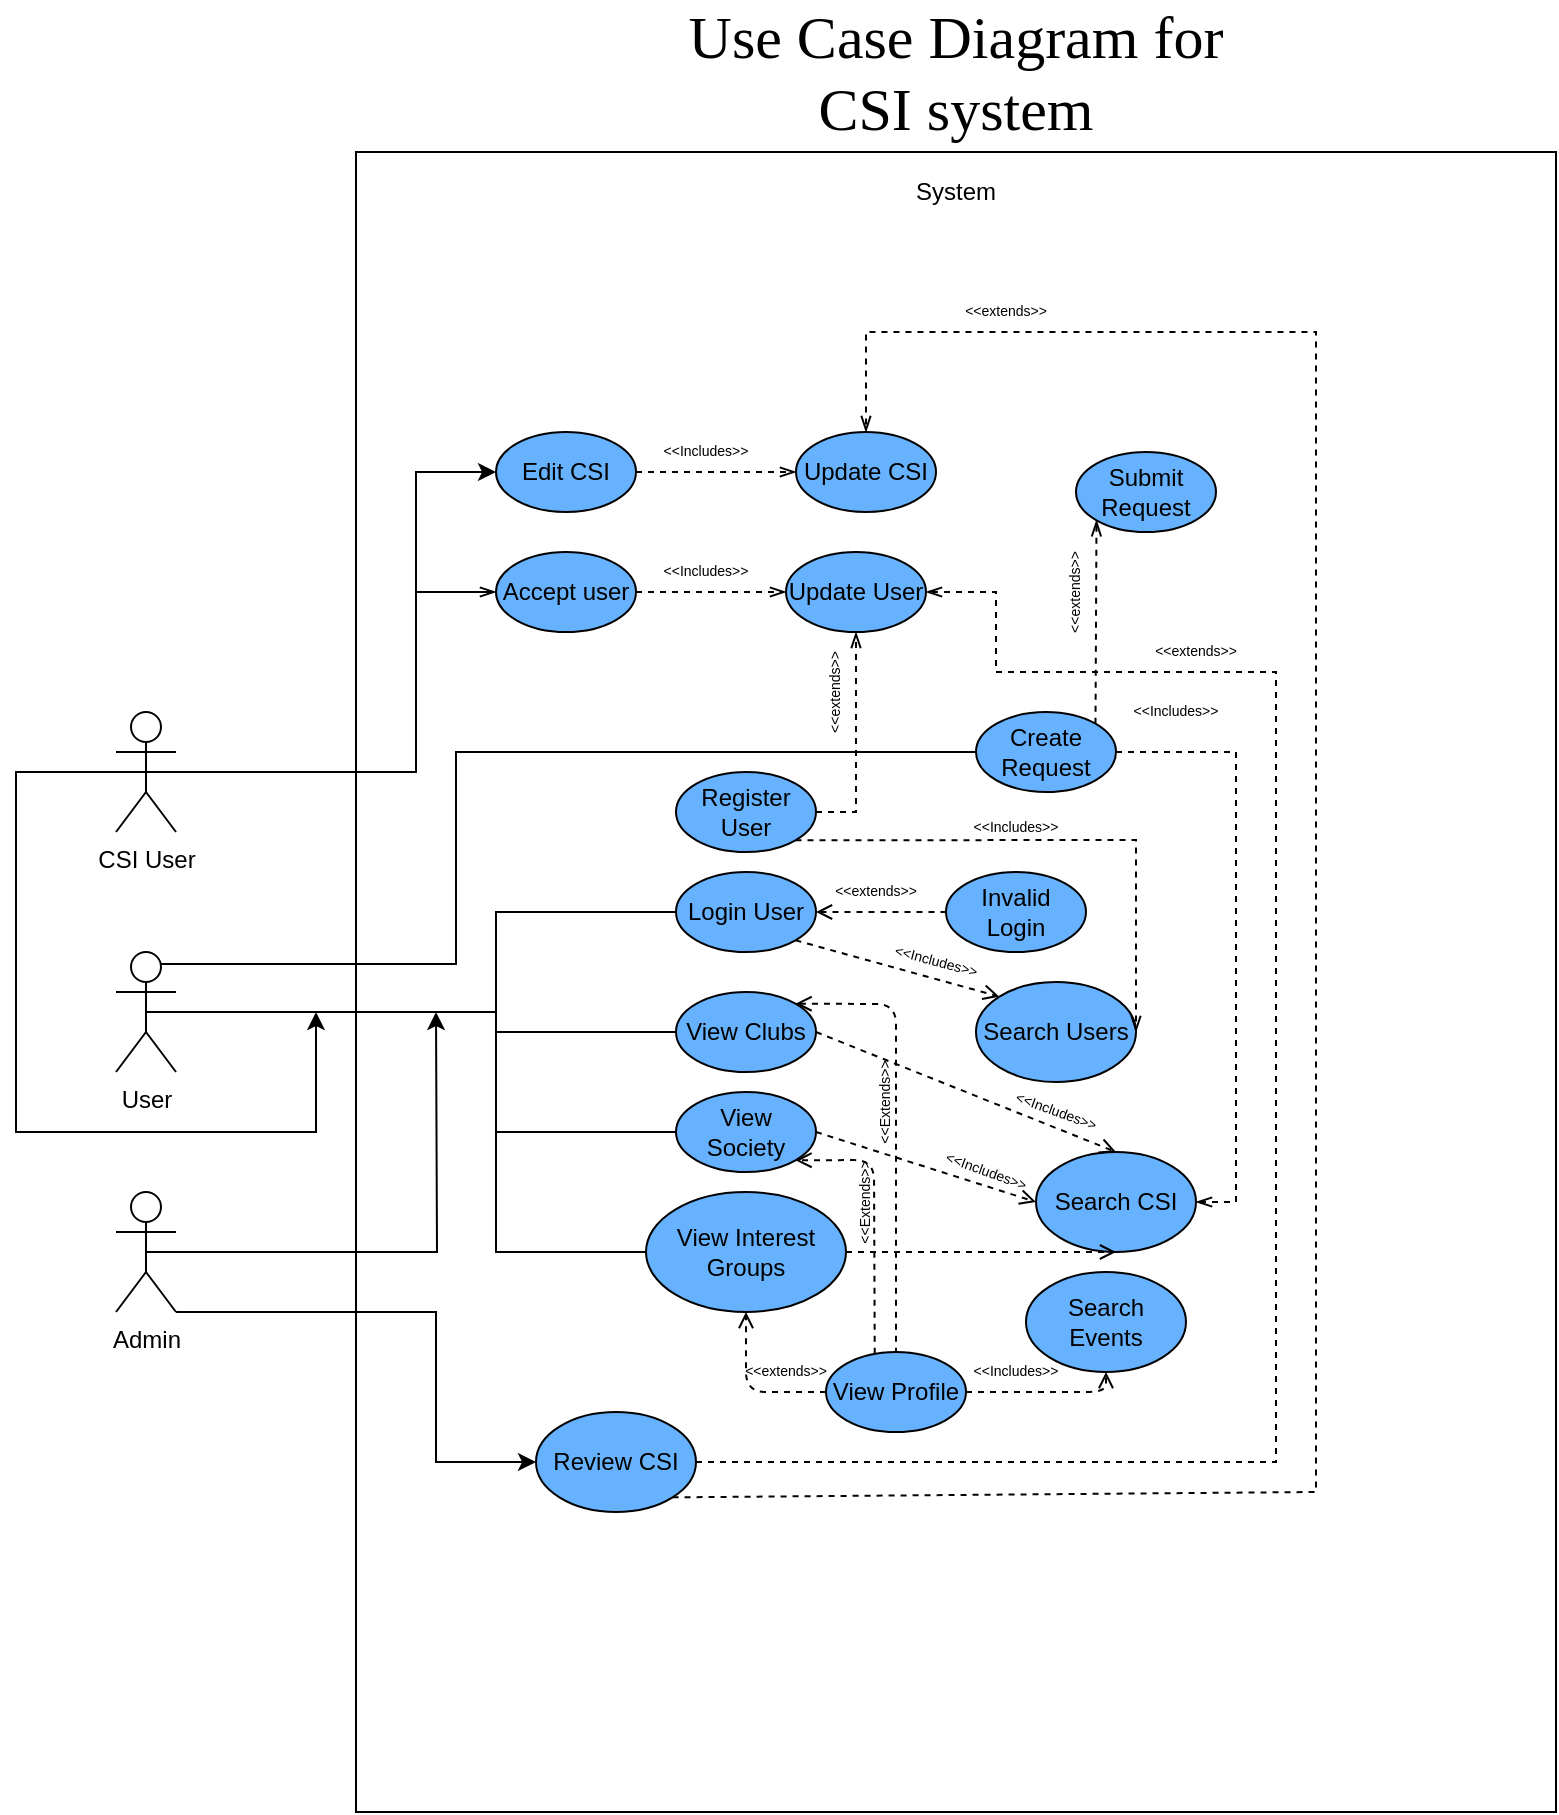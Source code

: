 <mxfile version="13.1.1" type="github">
  <diagram id="K0m3Yvn-BNH7TDLMjK33" name="Page-1">
    <mxGraphModel dx="2272" dy="1813" grid="1" gridSize="10" guides="1" tooltips="1" connect="1" arrows="1" fold="1" page="1" pageScale="1" pageWidth="850" pageHeight="1100" math="0" shadow="0">
      <root>
        <mxCell id="0" />
        <mxCell id="1" parent="0" />
        <mxCell id="szR2yDTY2ZWLf-qTvKoL-5" value="" style="rounded=0;whiteSpace=wrap;html=1;fillColor=#FFFFFF;" parent="1" vertex="1">
          <mxGeometry x="130" y="-200" width="600" height="830" as="geometry" />
        </mxCell>
        <mxCell id="CI1X7om16eXyi5wUVuE_-8" style="edgeStyle=orthogonalEdgeStyle;rounded=0;orthogonalLoop=1;jettySize=auto;html=1;exitX=0.75;exitY=0.1;exitDx=0;exitDy=0;exitPerimeter=0;entryX=0;entryY=0.5;entryDx=0;entryDy=0;endArrow=none;endFill=0;fontFamily=Times New Roman;fontSize=30;" parent="1" source="szR2yDTY2ZWLf-qTvKoL-1" target="CI1X7om16eXyi5wUVuE_-6" edge="1">
          <mxGeometry relative="1" as="geometry">
            <Array as="points">
              <mxPoint x="180" y="206" />
              <mxPoint x="180" y="100" />
            </Array>
          </mxGeometry>
        </mxCell>
        <mxCell id="szR2yDTY2ZWLf-qTvKoL-1" value="User" style="shape=umlActor;verticalLabelPosition=bottom;labelBackgroundColor=#ffffff;verticalAlign=top;html=1;outlineConnect=0;" parent="1" vertex="1">
          <mxGeometry x="10" y="200" width="30" height="60" as="geometry" />
        </mxCell>
        <mxCell id="szR2yDTY2ZWLf-qTvKoL-6" value="System" style="text;html=1;strokeColor=none;fillColor=none;align=center;verticalAlign=middle;whiteSpace=wrap;rounded=0;" parent="1" vertex="1">
          <mxGeometry x="410" y="-190" width="40" height="20" as="geometry" />
        </mxCell>
        <mxCell id="szR2yDTY2ZWLf-qTvKoL-7" value="Login User" style="ellipse;whiteSpace=wrap;html=1;fillColor=#66B2FF;" parent="1" vertex="1">
          <mxGeometry x="290" y="160" width="70" height="40" as="geometry" />
        </mxCell>
        <mxCell id="szR2yDTY2ZWLf-qTvKoL-8" value="" style="endArrow=none;html=1;exitX=0.5;exitY=0.5;exitDx=0;exitDy=0;exitPerimeter=0;entryX=0;entryY=0.5;entryDx=0;entryDy=0;rounded=0;" parent="1" source="szR2yDTY2ZWLf-qTvKoL-1" target="szR2yDTY2ZWLf-qTvKoL-7" edge="1">
          <mxGeometry width="50" height="50" relative="1" as="geometry">
            <mxPoint x="180" y="280" as="sourcePoint" />
            <mxPoint x="230" y="230" as="targetPoint" />
            <Array as="points">
              <mxPoint x="200" y="230" />
              <mxPoint x="200" y="180" />
            </Array>
          </mxGeometry>
        </mxCell>
        <mxCell id="szR2yDTY2ZWLf-qTvKoL-9" value="Invalid&lt;br&gt;Login" style="ellipse;whiteSpace=wrap;html=1;fillColor=#66B2FF;" parent="1" vertex="1">
          <mxGeometry x="425" y="160" width="70" height="40" as="geometry" />
        </mxCell>
        <mxCell id="szR2yDTY2ZWLf-qTvKoL-10" value="" style="endArrow=none;dashed=1;html=1;exitX=1;exitY=0.5;exitDx=0;exitDy=0;entryX=0;entryY=0.5;entryDx=0;entryDy=0;startArrow=open;startFill=0;" parent="1" source="szR2yDTY2ZWLf-qTvKoL-7" target="szR2yDTY2ZWLf-qTvKoL-9" edge="1">
          <mxGeometry width="50" height="50" relative="1" as="geometry">
            <mxPoint x="400" y="420" as="sourcePoint" />
            <mxPoint x="450" y="370" as="targetPoint" />
          </mxGeometry>
        </mxCell>
        <mxCell id="szR2yDTY2ZWLf-qTvKoL-11" value="&amp;lt;&amp;lt;extends&amp;gt;&amp;gt;" style="text;html=1;strokeColor=none;fillColor=none;align=center;verticalAlign=middle;whiteSpace=wrap;rounded=0;fontSize=7;" parent="1" vertex="1">
          <mxGeometry x="370" y="160" width="40" height="20" as="geometry" />
        </mxCell>
        <mxCell id="szR2yDTY2ZWLf-qTvKoL-12" value="View Clubs" style="ellipse;whiteSpace=wrap;html=1;fillColor=#66B2FF;" parent="1" vertex="1">
          <mxGeometry x="290" y="220" width="70" height="40" as="geometry" />
        </mxCell>
        <mxCell id="szR2yDTY2ZWLf-qTvKoL-13" value="View Society" style="ellipse;whiteSpace=wrap;html=1;fillColor=#66B2FF;" parent="1" vertex="1">
          <mxGeometry x="290" y="270" width="70" height="40" as="geometry" />
        </mxCell>
        <mxCell id="szR2yDTY2ZWLf-qTvKoL-14" value="View Interest Groups" style="ellipse;whiteSpace=wrap;html=1;fillColor=#66B2FF;" parent="1" vertex="1">
          <mxGeometry x="275" y="320" width="100" height="60" as="geometry" />
        </mxCell>
        <mxCell id="szR2yDTY2ZWLf-qTvKoL-15" value="" style="endArrow=none;html=1;fontSize=10;entryX=0;entryY=0.5;entryDx=0;entryDy=0;rounded=0;" parent="1" target="szR2yDTY2ZWLf-qTvKoL-14" edge="1">
          <mxGeometry width="50" height="50" relative="1" as="geometry">
            <mxPoint x="200" y="230" as="sourcePoint" />
            <mxPoint x="450" y="370" as="targetPoint" />
            <Array as="points">
              <mxPoint x="200" y="350" />
            </Array>
          </mxGeometry>
        </mxCell>
        <mxCell id="szR2yDTY2ZWLf-qTvKoL-16" value="" style="endArrow=none;html=1;fontSize=10;exitX=0;exitY=0.5;exitDx=0;exitDy=0;" parent="1" source="szR2yDTY2ZWLf-qTvKoL-13" edge="1">
          <mxGeometry width="50" height="50" relative="1" as="geometry">
            <mxPoint x="400" y="420" as="sourcePoint" />
            <mxPoint x="200" y="290" as="targetPoint" />
          </mxGeometry>
        </mxCell>
        <mxCell id="szR2yDTY2ZWLf-qTvKoL-17" value="" style="endArrow=none;html=1;fontSize=10;exitX=0;exitY=0.5;exitDx=0;exitDy=0;" parent="1" source="szR2yDTY2ZWLf-qTvKoL-12" edge="1">
          <mxGeometry width="50" height="50" relative="1" as="geometry">
            <mxPoint x="400" y="420" as="sourcePoint" />
            <mxPoint x="200" y="240" as="targetPoint" />
          </mxGeometry>
        </mxCell>
        <mxCell id="szR2yDTY2ZWLf-qTvKoL-18" value="&lt;font style=&quot;font-size: 12px&quot;&gt;&lt;font style=&quot;font-size: 12px&quot;&gt;S&lt;/font&gt;earch Users&lt;/font&gt;" style="ellipse;whiteSpace=wrap;html=1;fillColor=#66B2FF;fontSize=10;" parent="1" vertex="1">
          <mxGeometry x="440" y="215" width="80" height="50" as="geometry" />
        </mxCell>
        <mxCell id="szR2yDTY2ZWLf-qTvKoL-19" value="" style="endArrow=open;html=1;fontSize=10;exitX=1;exitY=1;exitDx=0;exitDy=0;entryX=0;entryY=0;entryDx=0;entryDy=0;dashed=1;endFill=0;" parent="1" source="szR2yDTY2ZWLf-qTvKoL-7" target="szR2yDTY2ZWLf-qTvKoL-18" edge="1">
          <mxGeometry width="50" height="50" relative="1" as="geometry">
            <mxPoint x="400" y="420" as="sourcePoint" />
            <mxPoint x="450" y="370" as="targetPoint" />
          </mxGeometry>
        </mxCell>
        <mxCell id="szR2yDTY2ZWLf-qTvKoL-20" value="&amp;lt;&amp;lt;Includes&amp;gt;&amp;gt;" style="text;html=1;strokeColor=none;fillColor=none;align=center;verticalAlign=middle;whiteSpace=wrap;rounded=0;fontSize=7;rotation=15;" parent="1" vertex="1">
          <mxGeometry x="400" y="195" width="40" height="20" as="geometry" />
        </mxCell>
        <mxCell id="szR2yDTY2ZWLf-qTvKoL-21" value="&lt;font style=&quot;font-size: 12px&quot;&gt;&lt;font style=&quot;font-size: 12px&quot;&gt;S&lt;/font&gt;earch CSI&lt;/font&gt;" style="ellipse;whiteSpace=wrap;html=1;fillColor=#66B2FF;fontSize=10;" parent="1" vertex="1">
          <mxGeometry x="470" y="300" width="80" height="50" as="geometry" />
        </mxCell>
        <mxCell id="szR2yDTY2ZWLf-qTvKoL-22" value="" style="endArrow=open;dashed=1;html=1;fontSize=10;exitX=1;exitY=0.5;exitDx=0;exitDy=0;entryX=0.5;entryY=0;entryDx=0;entryDy=0;endFill=0;" parent="1" source="szR2yDTY2ZWLf-qTvKoL-12" target="szR2yDTY2ZWLf-qTvKoL-21" edge="1">
          <mxGeometry width="50" height="50" relative="1" as="geometry">
            <mxPoint x="330" y="310" as="sourcePoint" />
            <mxPoint x="380" y="260" as="targetPoint" />
          </mxGeometry>
        </mxCell>
        <mxCell id="szR2yDTY2ZWLf-qTvKoL-23" value="&amp;lt;&amp;lt;Includes&amp;gt;&amp;gt;" style="text;html=1;strokeColor=none;fillColor=none;align=center;verticalAlign=middle;whiteSpace=wrap;rounded=0;fontSize=7;rotation=20;" parent="1" vertex="1">
          <mxGeometry x="460" y="270" width="40" height="20" as="geometry" />
        </mxCell>
        <mxCell id="szR2yDTY2ZWLf-qTvKoL-24" value="" style="endArrow=open;dashed=1;html=1;fontSize=10;exitX=1;exitY=0.5;exitDx=0;exitDy=0;entryX=0;entryY=0.5;entryDx=0;entryDy=0;endFill=0;" parent="1" source="szR2yDTY2ZWLf-qTvKoL-13" target="szR2yDTY2ZWLf-qTvKoL-21" edge="1">
          <mxGeometry width="50" height="50" relative="1" as="geometry">
            <mxPoint x="330" y="310" as="sourcePoint" />
            <mxPoint x="380" y="260" as="targetPoint" />
          </mxGeometry>
        </mxCell>
        <mxCell id="szR2yDTY2ZWLf-qTvKoL-25" value="&amp;lt;&amp;lt;Includes&amp;gt;&amp;gt;" style="text;html=1;strokeColor=none;fillColor=none;align=center;verticalAlign=middle;whiteSpace=wrap;rounded=0;fontSize=7;rotation=20;" parent="1" vertex="1">
          <mxGeometry x="425" y="300" width="40" height="20" as="geometry" />
        </mxCell>
        <mxCell id="szR2yDTY2ZWLf-qTvKoL-26" value="" style="endArrow=open;dashed=1;html=1;fontSize=9;exitX=1;exitY=0.5;exitDx=0;exitDy=0;entryX=0.5;entryY=1;entryDx=0;entryDy=0;endFill=0;" parent="1" source="szR2yDTY2ZWLf-qTvKoL-14" target="szR2yDTY2ZWLf-qTvKoL-21" edge="1">
          <mxGeometry width="50" height="50" relative="1" as="geometry">
            <mxPoint x="510" y="430" as="sourcePoint" />
            <mxPoint x="560" y="380" as="targetPoint" />
          </mxGeometry>
        </mxCell>
        <mxCell id="szR2yDTY2ZWLf-qTvKoL-28" value="View Profile" style="ellipse;whiteSpace=wrap;html=1;fillColor=#66B2FF;" parent="1" vertex="1">
          <mxGeometry x="365" y="400" width="70" height="40" as="geometry" />
        </mxCell>
        <mxCell id="szR2yDTY2ZWLf-qTvKoL-29" value="" style="endArrow=none;dashed=1;html=1;fontSize=9;exitX=1;exitY=0;exitDx=0;exitDy=0;startArrow=open;startFill=0;" parent="1" source="szR2yDTY2ZWLf-qTvKoL-12" edge="1">
          <mxGeometry width="50" height="50" relative="1" as="geometry">
            <mxPoint x="450" y="420" as="sourcePoint" />
            <mxPoint x="400" y="400" as="targetPoint" />
            <Array as="points">
              <mxPoint x="400" y="226" />
            </Array>
          </mxGeometry>
        </mxCell>
        <mxCell id="szR2yDTY2ZWLf-qTvKoL-30" value="&amp;lt;&amp;lt;Extends&amp;gt;&amp;gt;" style="text;html=1;strokeColor=none;fillColor=none;align=center;verticalAlign=middle;whiteSpace=wrap;rounded=0;fontSize=7;rotation=-90;" parent="1" vertex="1">
          <mxGeometry x="375" y="265" width="40" height="20" as="geometry" />
        </mxCell>
        <mxCell id="szR2yDTY2ZWLf-qTvKoL-32" value="" style="endArrow=open;dashed=1;html=1;fontSize=7;entryX=1;entryY=1;entryDx=0;entryDy=0;exitX=0.348;exitY=0.022;exitDx=0;exitDy=0;exitPerimeter=0;endFill=0;rounded=1;" parent="1" source="szR2yDTY2ZWLf-qTvKoL-28" target="szR2yDTY2ZWLf-qTvKoL-13" edge="1">
          <mxGeometry width="50" height="50" relative="1" as="geometry">
            <mxPoint x="160" y="440" as="sourcePoint" />
            <mxPoint x="210" y="390" as="targetPoint" />
            <Array as="points">
              <mxPoint x="389" y="304" />
            </Array>
          </mxGeometry>
        </mxCell>
        <mxCell id="szR2yDTY2ZWLf-qTvKoL-33" value="&amp;lt;&amp;lt;Extends&amp;gt;&amp;gt;" style="text;html=1;strokeColor=none;fillColor=none;align=center;verticalAlign=middle;whiteSpace=wrap;rounded=0;fontSize=7;rotation=-90;" parent="1" vertex="1">
          <mxGeometry x="365" y="315" width="40" height="20" as="geometry" />
        </mxCell>
        <mxCell id="szR2yDTY2ZWLf-qTvKoL-34" value="" style="endArrow=open;dashed=1;html=1;fontSize=7;entryX=0.5;entryY=1;entryDx=0;entryDy=0;exitX=0;exitY=0.5;exitDx=0;exitDy=0;startArrow=none;startFill=0;endFill=0;" parent="1" source="szR2yDTY2ZWLf-qTvKoL-28" target="szR2yDTY2ZWLf-qTvKoL-14" edge="1">
          <mxGeometry width="50" height="50" relative="1" as="geometry">
            <mxPoint x="275" y="470" as="sourcePoint" />
            <mxPoint x="325" y="420" as="targetPoint" />
            <Array as="points">
              <mxPoint x="325" y="420" />
            </Array>
          </mxGeometry>
        </mxCell>
        <mxCell id="szR2yDTY2ZWLf-qTvKoL-36" value="&amp;lt;&amp;lt;extends&amp;gt;&amp;gt;" style="text;html=1;strokeColor=none;fillColor=none;align=center;verticalAlign=middle;whiteSpace=wrap;rounded=0;fontSize=7;rotation=0;" parent="1" vertex="1">
          <mxGeometry x="325" y="400" width="40" height="20" as="geometry" />
        </mxCell>
        <mxCell id="szR2yDTY2ZWLf-qTvKoL-37" value="&lt;font style=&quot;font-size: 12px&quot;&gt;&lt;font style=&quot;font-size: 12px&quot;&gt;S&lt;/font&gt;earch&lt;br&gt;Events&lt;br&gt;&lt;/font&gt;" style="ellipse;whiteSpace=wrap;html=1;fillColor=#66B2FF;fontSize=10;" parent="1" vertex="1">
          <mxGeometry x="465" y="360" width="80" height="50" as="geometry" />
        </mxCell>
        <mxCell id="szR2yDTY2ZWLf-qTvKoL-38" value="" style="endArrow=open;dashed=1;html=1;fontSize=7;exitX=1;exitY=0.5;exitDx=0;exitDy=0;entryX=0.5;entryY=1;entryDx=0;entryDy=0;startArrow=none;startFill=0;endFill=0;" parent="1" source="szR2yDTY2ZWLf-qTvKoL-28" target="szR2yDTY2ZWLf-qTvKoL-37" edge="1">
          <mxGeometry width="50" height="50" relative="1" as="geometry">
            <mxPoint x="450" y="490" as="sourcePoint" />
            <mxPoint x="500" y="440" as="targetPoint" />
            <Array as="points">
              <mxPoint x="505" y="420" />
            </Array>
          </mxGeometry>
        </mxCell>
        <mxCell id="szR2yDTY2ZWLf-qTvKoL-39" value="&amp;lt;&amp;lt;Includes&amp;gt;&amp;gt;" style="text;html=1;strokeColor=none;fillColor=none;align=center;verticalAlign=middle;whiteSpace=wrap;rounded=0;fontSize=7;rotation=0;" parent="1" vertex="1">
          <mxGeometry x="440" y="400" width="40" height="20" as="geometry" />
        </mxCell>
        <mxCell id="CI1X7om16eXyi5wUVuE_-2" style="edgeStyle=orthogonalEdgeStyle;rounded=0;orthogonalLoop=1;jettySize=auto;html=1;exitX=0.5;exitY=0.5;exitDx=0;exitDy=0;exitPerimeter=0;endArrow=classic;endFill=1;fontFamily=Times New Roman;fontSize=30;" parent="1" source="CI1X7om16eXyi5wUVuE_-1" edge="1">
          <mxGeometry relative="1" as="geometry">
            <mxPoint x="170" y="230" as="targetPoint" />
          </mxGeometry>
        </mxCell>
        <mxCell id="MsR6hcD7OvmDmppyva13-1" style="edgeStyle=orthogonalEdgeStyle;rounded=0;orthogonalLoop=1;jettySize=auto;html=1;exitX=1;exitY=1;exitDx=0;exitDy=0;exitPerimeter=0;entryX=0;entryY=0.5;entryDx=0;entryDy=0;" edge="1" parent="1" source="CI1X7om16eXyi5wUVuE_-1" target="CI1X7om16eXyi5wUVuE_-35">
          <mxGeometry relative="1" as="geometry">
            <Array as="points">
              <mxPoint x="170" y="380" />
              <mxPoint x="170" y="455" />
            </Array>
          </mxGeometry>
        </mxCell>
        <mxCell id="CI1X7om16eXyi5wUVuE_-1" value="Admin" style="shape=umlActor;verticalLabelPosition=bottom;labelBackgroundColor=#ffffff;verticalAlign=top;html=1;outlineConnect=0;" parent="1" vertex="1">
          <mxGeometry x="10" y="320" width="30" height="60" as="geometry" />
        </mxCell>
        <mxCell id="CI1X7om16eXyi5wUVuE_-7" style="edgeStyle=orthogonalEdgeStyle;rounded=0;orthogonalLoop=1;jettySize=auto;html=1;exitX=0.5;exitY=0.5;exitDx=0;exitDy=0;exitPerimeter=0;endArrow=classic;endFill=1;fontFamily=Times New Roman;fontSize=30;" parent="1" source="CI1X7om16eXyi5wUVuE_-3" edge="1">
          <mxGeometry relative="1" as="geometry">
            <mxPoint x="110" y="230" as="targetPoint" />
            <Array as="points">
              <mxPoint x="-40" y="110" />
              <mxPoint x="-40" y="290" />
              <mxPoint x="110" y="290" />
            </Array>
          </mxGeometry>
        </mxCell>
        <mxCell id="CI1X7om16eXyi5wUVuE_-19" style="edgeStyle=none;rounded=0;orthogonalLoop=1;jettySize=auto;html=1;exitX=0.5;exitY=0.5;exitDx=0;exitDy=0;exitPerimeter=0;entryX=0;entryY=0.5;entryDx=0;entryDy=0;endArrow=openThin;endFill=0;fontFamily=Times New Roman;fontSize=30;" parent="1" source="CI1X7om16eXyi5wUVuE_-3" target="CI1X7om16eXyi5wUVuE_-17" edge="1">
          <mxGeometry relative="1" as="geometry">
            <Array as="points">
              <mxPoint x="160" y="110" />
              <mxPoint x="160" y="20" />
            </Array>
          </mxGeometry>
        </mxCell>
        <mxCell id="CI1X7om16eXyi5wUVuE_-3" value="CSI User" style="shape=umlActor;verticalLabelPosition=bottom;labelBackgroundColor=#ffffff;verticalAlign=top;html=1;outlineConnect=0;" parent="1" vertex="1">
          <mxGeometry x="10" y="80" width="30" height="60" as="geometry" />
        </mxCell>
        <mxCell id="CI1X7om16eXyi5wUVuE_-10" style="edgeStyle=orthogonalEdgeStyle;rounded=0;orthogonalLoop=1;jettySize=auto;html=1;exitX=1;exitY=0.5;exitDx=0;exitDy=0;entryX=1;entryY=0.5;entryDx=0;entryDy=0;endArrow=openThin;endFill=0;fontFamily=Times New Roman;fontSize=30;dashed=1;" parent="1" source="CI1X7om16eXyi5wUVuE_-6" target="szR2yDTY2ZWLf-qTvKoL-21" edge="1">
          <mxGeometry relative="1" as="geometry" />
        </mxCell>
        <mxCell id="CI1X7om16eXyi5wUVuE_-15" style="rounded=0;orthogonalLoop=1;jettySize=auto;html=1;exitX=1;exitY=0;exitDx=0;exitDy=0;entryX=0;entryY=1;entryDx=0;entryDy=0;dashed=1;endArrow=openThin;endFill=0;fontFamily=Times New Roman;fontSize=30;" parent="1" source="CI1X7om16eXyi5wUVuE_-6" target="CI1X7om16eXyi5wUVuE_-13" edge="1">
          <mxGeometry relative="1" as="geometry" />
        </mxCell>
        <mxCell id="CI1X7om16eXyi5wUVuE_-6" value="Create Request" style="ellipse;whiteSpace=wrap;html=1;fillColor=#66B2FF;" parent="1" vertex="1">
          <mxGeometry x="440" y="80" width="70" height="40" as="geometry" />
        </mxCell>
        <mxCell id="CI1X7om16eXyi5wUVuE_-11" value="&amp;lt;&amp;lt;Includes&amp;gt;&amp;gt;" style="text;html=1;strokeColor=none;fillColor=none;align=center;verticalAlign=middle;whiteSpace=wrap;rounded=0;fontSize=7;rotation=0;" parent="1" vertex="1">
          <mxGeometry x="520" y="70" width="40" height="20" as="geometry" />
        </mxCell>
        <mxCell id="CI1X7om16eXyi5wUVuE_-13" value="Submit Request" style="ellipse;whiteSpace=wrap;html=1;fillColor=#66B2FF;" parent="1" vertex="1">
          <mxGeometry x="490" y="-50" width="70" height="40" as="geometry" />
        </mxCell>
        <mxCell id="CI1X7om16eXyi5wUVuE_-16" value="&amp;lt;&amp;lt;extends&amp;gt;&amp;gt;" style="text;html=1;strokeColor=none;fillColor=none;align=center;verticalAlign=middle;whiteSpace=wrap;rounded=0;fontSize=7;rotation=-90;" parent="1" vertex="1">
          <mxGeometry x="470" y="10" width="40" height="20" as="geometry" />
        </mxCell>
        <mxCell id="CI1X7om16eXyi5wUVuE_-26" style="edgeStyle=none;rounded=0;orthogonalLoop=1;jettySize=auto;html=1;exitX=1;exitY=0.5;exitDx=0;exitDy=0;entryX=0;entryY=0.5;entryDx=0;entryDy=0;dashed=1;endArrow=openThin;endFill=0;fontFamily=Times New Roman;fontSize=30;" parent="1" source="CI1X7om16eXyi5wUVuE_-17" target="CI1X7om16eXyi5wUVuE_-25" edge="1">
          <mxGeometry relative="1" as="geometry" />
        </mxCell>
        <mxCell id="CI1X7om16eXyi5wUVuE_-17" value="Accept user" style="ellipse;whiteSpace=wrap;html=1;fillColor=#66B2FF;" parent="1" vertex="1">
          <mxGeometry x="200" width="70" height="40" as="geometry" />
        </mxCell>
        <mxCell id="CI1X7om16eXyi5wUVuE_-23" style="edgeStyle=none;rounded=0;orthogonalLoop=1;jettySize=auto;html=1;exitX=1;exitY=0.5;exitDx=0;exitDy=0;entryX=0;entryY=0.5;entryDx=0;entryDy=0;endArrow=openThin;endFill=0;fontFamily=Times New Roman;fontSize=30;dashed=1;" parent="1" source="CI1X7om16eXyi5wUVuE_-20" target="CI1X7om16eXyi5wUVuE_-22" edge="1">
          <mxGeometry relative="1" as="geometry" />
        </mxCell>
        <mxCell id="CI1X7om16eXyi5wUVuE_-20" value="Edit CSI" style="ellipse;whiteSpace=wrap;html=1;fillColor=#66B2FF;" parent="1" vertex="1">
          <mxGeometry x="200" y="-60" width="70" height="40" as="geometry" />
        </mxCell>
        <mxCell id="CI1X7om16eXyi5wUVuE_-21" value="" style="endArrow=classic;html=1;fontFamily=Times New Roman;fontSize=30;entryX=0;entryY=0.5;entryDx=0;entryDy=0;rounded=0;" parent="1" target="CI1X7om16eXyi5wUVuE_-20" edge="1">
          <mxGeometry width="50" height="50" relative="1" as="geometry">
            <mxPoint x="160" y="20" as="sourcePoint" />
            <mxPoint x="450" y="40" as="targetPoint" />
            <Array as="points">
              <mxPoint x="160" y="-40" />
            </Array>
          </mxGeometry>
        </mxCell>
        <mxCell id="CI1X7om16eXyi5wUVuE_-22" value="Update CSI" style="ellipse;whiteSpace=wrap;html=1;fillColor=#66B2FF;" parent="1" vertex="1">
          <mxGeometry x="350" y="-60" width="70" height="40" as="geometry" />
        </mxCell>
        <mxCell id="CI1X7om16eXyi5wUVuE_-24" value="&amp;lt;&amp;lt;Includes&amp;gt;&amp;gt;" style="text;html=1;strokeColor=none;fillColor=none;align=center;verticalAlign=middle;whiteSpace=wrap;rounded=0;fontSize=7;rotation=0;" parent="1" vertex="1">
          <mxGeometry x="285" y="-60" width="40" height="20" as="geometry" />
        </mxCell>
        <mxCell id="CI1X7om16eXyi5wUVuE_-25" value="Update User" style="ellipse;whiteSpace=wrap;html=1;fillColor=#66B2FF;" parent="1" vertex="1">
          <mxGeometry x="345" width="70" height="40" as="geometry" />
        </mxCell>
        <mxCell id="CI1X7om16eXyi5wUVuE_-27" value="&amp;lt;&amp;lt;Includes&amp;gt;&amp;gt;" style="text;html=1;strokeColor=none;fillColor=none;align=center;verticalAlign=middle;whiteSpace=wrap;rounded=0;fontSize=7;rotation=0;" parent="1" vertex="1">
          <mxGeometry x="285" width="40" height="20" as="geometry" />
        </mxCell>
        <mxCell id="CI1X7om16eXyi5wUVuE_-31" style="edgeStyle=none;rounded=0;orthogonalLoop=1;jettySize=auto;html=1;exitX=1;exitY=1;exitDx=0;exitDy=0;entryX=1;entryY=0.5;entryDx=0;entryDy=0;dashed=1;endArrow=openThin;endFill=0;fontFamily=Times New Roman;fontSize=30;" parent="1" source="CI1X7om16eXyi5wUVuE_-28" target="szR2yDTY2ZWLf-qTvKoL-18" edge="1">
          <mxGeometry relative="1" as="geometry">
            <Array as="points">
              <mxPoint x="520" y="144" />
            </Array>
          </mxGeometry>
        </mxCell>
        <mxCell id="CI1X7om16eXyi5wUVuE_-33" style="edgeStyle=none;rounded=0;orthogonalLoop=1;jettySize=auto;html=1;exitX=1;exitY=0.5;exitDx=0;exitDy=0;entryX=0.5;entryY=1;entryDx=0;entryDy=0;dashed=1;endArrow=openThin;endFill=0;fontFamily=Times New Roman;fontSize=30;" parent="1" source="CI1X7om16eXyi5wUVuE_-28" target="CI1X7om16eXyi5wUVuE_-25" edge="1">
          <mxGeometry relative="1" as="geometry">
            <Array as="points">
              <mxPoint x="380" y="130" />
            </Array>
          </mxGeometry>
        </mxCell>
        <mxCell id="CI1X7om16eXyi5wUVuE_-28" value="Register User" style="ellipse;whiteSpace=wrap;html=1;fillColor=#66B2FF;" parent="1" vertex="1">
          <mxGeometry x="290" y="110" width="70" height="40" as="geometry" />
        </mxCell>
        <mxCell id="CI1X7om16eXyi5wUVuE_-32" value="&amp;lt;&amp;lt;Includes&amp;gt;&amp;gt;" style="text;html=1;strokeColor=none;fillColor=none;align=center;verticalAlign=middle;whiteSpace=wrap;rounded=0;fontSize=7;rotation=0;" parent="1" vertex="1">
          <mxGeometry x="440" y="128" width="40" height="20" as="geometry" />
        </mxCell>
        <mxCell id="CI1X7om16eXyi5wUVuE_-34" value="&amp;lt;&amp;lt;extends&amp;gt;&amp;gt;" style="text;html=1;strokeColor=none;fillColor=none;align=center;verticalAlign=middle;whiteSpace=wrap;rounded=0;fontSize=7;rotation=-90;" parent="1" vertex="1">
          <mxGeometry x="350" y="60" width="40" height="20" as="geometry" />
        </mxCell>
        <mxCell id="CI1X7om16eXyi5wUVuE_-38" style="edgeStyle=none;rounded=0;orthogonalLoop=1;jettySize=auto;html=1;exitX=1;exitY=1;exitDx=0;exitDy=0;entryX=0.5;entryY=0;entryDx=0;entryDy=0;endArrow=openThin;endFill=0;fontFamily=Times New Roman;fontSize=30;dashed=1;" parent="1" source="CI1X7om16eXyi5wUVuE_-35" target="CI1X7om16eXyi5wUVuE_-22" edge="1">
          <mxGeometry relative="1" as="geometry">
            <Array as="points">
              <mxPoint x="610" y="470" />
              <mxPoint x="610" y="-110" />
              <mxPoint x="385" y="-110" />
            </Array>
          </mxGeometry>
        </mxCell>
        <mxCell id="CI1X7om16eXyi5wUVuE_-39" style="edgeStyle=none;rounded=0;orthogonalLoop=1;jettySize=auto;html=1;exitX=1;exitY=0.5;exitDx=0;exitDy=0;entryX=1;entryY=0.5;entryDx=0;entryDy=0;dashed=1;endArrow=openThin;endFill=0;fontFamily=Times New Roman;fontSize=30;" parent="1" source="CI1X7om16eXyi5wUVuE_-35" target="CI1X7om16eXyi5wUVuE_-25" edge="1">
          <mxGeometry relative="1" as="geometry">
            <Array as="points">
              <mxPoint x="590" y="455" />
              <mxPoint x="590" y="60" />
              <mxPoint x="450" y="60" />
              <mxPoint x="450" y="20" />
            </Array>
          </mxGeometry>
        </mxCell>
        <mxCell id="CI1X7om16eXyi5wUVuE_-35" value="&lt;span style=&quot;font-size: 12px&quot;&gt;Review CSI&lt;/span&gt;" style="ellipse;whiteSpace=wrap;html=1;fillColor=#66B2FF;fontSize=10;" parent="1" vertex="1">
          <mxGeometry x="220" y="430" width="80" height="50" as="geometry" />
        </mxCell>
        <mxCell id="CI1X7om16eXyi5wUVuE_-40" value="&amp;lt;&amp;lt;extends&amp;gt;&amp;gt;" style="text;html=1;strokeColor=none;fillColor=none;align=center;verticalAlign=middle;whiteSpace=wrap;rounded=0;fontSize=7;rotation=0;" parent="1" vertex="1">
          <mxGeometry x="435" y="-130" width="40" height="20" as="geometry" />
        </mxCell>
        <mxCell id="CI1X7om16eXyi5wUVuE_-41" value="&amp;lt;&amp;lt;extends&amp;gt;&amp;gt;" style="text;html=1;strokeColor=none;fillColor=none;align=center;verticalAlign=middle;whiteSpace=wrap;rounded=0;fontSize=7;rotation=0;" parent="1" vertex="1">
          <mxGeometry x="530" y="40" width="40" height="20" as="geometry" />
        </mxCell>
        <mxCell id="CI1X7om16eXyi5wUVuE_-49" value="Use Case Diagram for CSI system" style="text;html=1;strokeColor=none;fillColor=none;align=center;verticalAlign=middle;whiteSpace=wrap;rounded=0;fontFamily=Times New Roman;fontSize=30;" parent="1" vertex="1">
          <mxGeometry x="295" y="-250" width="270" height="20" as="geometry" />
        </mxCell>
      </root>
    </mxGraphModel>
  </diagram>
</mxfile>
